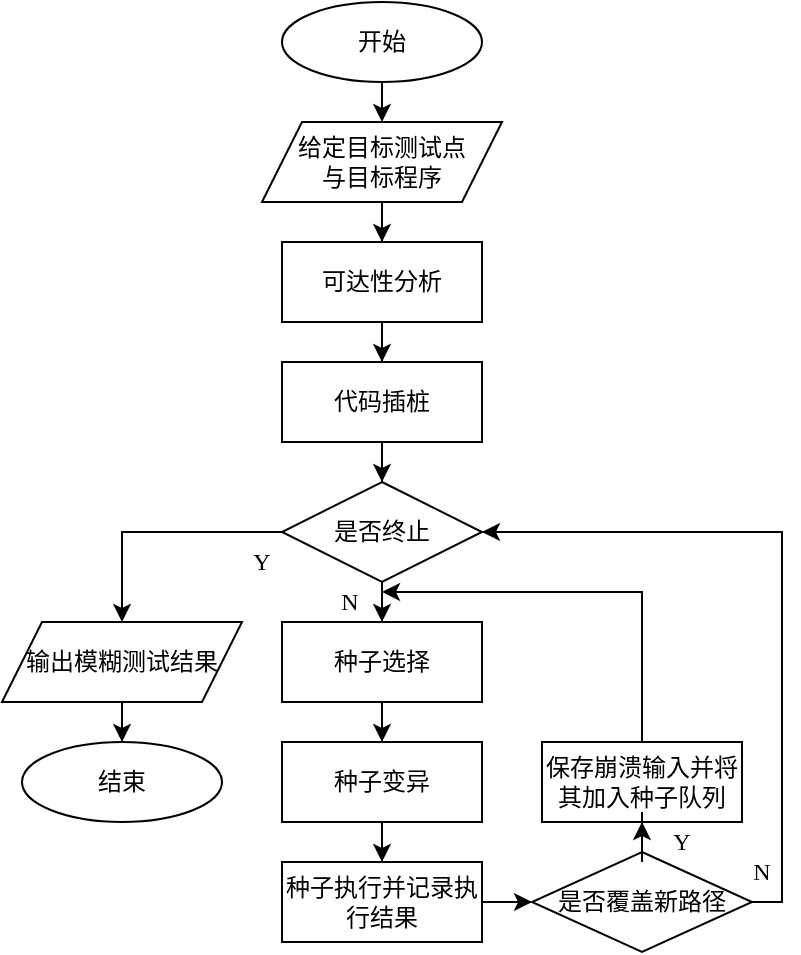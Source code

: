 <mxfile version="24.4.10" type="github">
  <diagram name="第 1 页" id="8u_tG9VJtTxgTjOydQO5">
    <mxGraphModel dx="659" dy="349" grid="1" gridSize="10" guides="1" tooltips="1" connect="1" arrows="1" fold="1" page="1" pageScale="1" pageWidth="827" pageHeight="1169" math="0" shadow="0">
      <root>
        <mxCell id="0" />
        <mxCell id="1" parent="0" />
        <mxCell id="Z7iZ7ZdkSv8AXxoUsAQW-17" value="" style="edgeStyle=orthogonalEdgeStyle;rounded=0;orthogonalLoop=1;jettySize=auto;html=1;fontFamily=宋体;fillColor=none;" parent="1" source="Z7iZ7ZdkSv8AXxoUsAQW-4" edge="1">
          <mxGeometry relative="1" as="geometry">
            <mxPoint x="440" y="100" as="targetPoint" />
          </mxGeometry>
        </mxCell>
        <mxCell id="Z7iZ7ZdkSv8AXxoUsAQW-4" value="&lt;font&gt;开始&lt;/font&gt;" style="strokeWidth=1;html=1;shape=mxgraph.flowchart.start_1;whiteSpace=wrap;fontFamily=宋体;fillColor=none;" parent="1" vertex="1">
          <mxGeometry x="390" y="40" width="100" height="40" as="geometry" />
        </mxCell>
        <mxCell id="Z7iZ7ZdkSv8AXxoUsAQW-19" value="" style="edgeStyle=orthogonalEdgeStyle;rounded=0;orthogonalLoop=1;jettySize=auto;html=1;entryX=0.5;entryY=0;entryDx=0;entryDy=0;fontFamily=宋体;fillColor=none;" parent="1" source="Z7iZ7ZdkSv8AXxoUsAQW-5" target="Z7iZ7ZdkSv8AXxoUsAQW-6" edge="1">
          <mxGeometry relative="1" as="geometry" />
        </mxCell>
        <mxCell id="Z7iZ7ZdkSv8AXxoUsAQW-5" value="&lt;font&gt;给定目标测试点&lt;/font&gt;&lt;div&gt;&lt;font&gt;与目标程序&lt;/font&gt;&lt;/div&gt;" style="shape=parallelogram;perimeter=parallelogramPerimeter;whiteSpace=wrap;html=1;fixedSize=1;fontFamily=宋体;fillColor=none;" parent="1" vertex="1">
          <mxGeometry x="380" y="100" width="120" height="40" as="geometry" />
        </mxCell>
        <mxCell id="Z7iZ7ZdkSv8AXxoUsAQW-21" value="" style="edgeStyle=orthogonalEdgeStyle;rounded=0;orthogonalLoop=1;jettySize=auto;html=1;fontFamily=宋体;fillColor=none;" parent="1" source="Z7iZ7ZdkSv8AXxoUsAQW-6" target="Z7iZ7ZdkSv8AXxoUsAQW-7" edge="1">
          <mxGeometry relative="1" as="geometry" />
        </mxCell>
        <mxCell id="Z7iZ7ZdkSv8AXxoUsAQW-6" value="可达性分析" style="rounded=0;whiteSpace=wrap;html=1;fontFamily=宋体;fillColor=none;" parent="1" vertex="1">
          <mxGeometry x="390" y="160" width="100" height="40" as="geometry" />
        </mxCell>
        <mxCell id="Z7iZ7ZdkSv8AXxoUsAQW-24" value="" style="edgeStyle=orthogonalEdgeStyle;rounded=0;orthogonalLoop=1;jettySize=auto;html=1;fontFamily=宋体;fillColor=none;" parent="1" source="Z7iZ7ZdkSv8AXxoUsAQW-7" target="Z7iZ7ZdkSv8AXxoUsAQW-9" edge="1">
          <mxGeometry relative="1" as="geometry" />
        </mxCell>
        <mxCell id="Z7iZ7ZdkSv8AXxoUsAQW-7" value="代码插桩" style="rounded=0;whiteSpace=wrap;html=1;fontFamily=宋体;fillColor=none;" parent="1" vertex="1">
          <mxGeometry x="390" y="220" width="100" height="40" as="geometry" />
        </mxCell>
        <mxCell id="Z7iZ7ZdkSv8AXxoUsAQW-25" value="" style="edgeStyle=orthogonalEdgeStyle;rounded=0;orthogonalLoop=1;jettySize=auto;html=1;fontFamily=宋体;fillColor=none;" parent="1" source="Z7iZ7ZdkSv8AXxoUsAQW-9" target="Z7iZ7ZdkSv8AXxoUsAQW-10" edge="1">
          <mxGeometry relative="1" as="geometry" />
        </mxCell>
        <mxCell id="Z7iZ7ZdkSv8AXxoUsAQW-32" style="edgeStyle=orthogonalEdgeStyle;rounded=0;orthogonalLoop=1;jettySize=auto;html=1;entryX=0.5;entryY=0;entryDx=0;entryDy=0;fontFamily=宋体;fillColor=none;" parent="1" source="Z7iZ7ZdkSv8AXxoUsAQW-9" target="Z7iZ7ZdkSv8AXxoUsAQW-40" edge="1">
          <mxGeometry relative="1" as="geometry">
            <mxPoint x="300" y="410.0" as="targetPoint" />
          </mxGeometry>
        </mxCell>
        <mxCell id="Z7iZ7ZdkSv8AXxoUsAQW-9" value="是否终止" style="rhombus;whiteSpace=wrap;html=1;fontFamily=宋体;fillColor=none;" parent="1" vertex="1">
          <mxGeometry x="390" y="280" width="100" height="50" as="geometry" />
        </mxCell>
        <mxCell id="Z7iZ7ZdkSv8AXxoUsAQW-26" value="" style="edgeStyle=orthogonalEdgeStyle;rounded=0;orthogonalLoop=1;jettySize=auto;html=1;entryX=0.5;entryY=0;entryDx=0;entryDy=0;fontFamily=宋体;fillColor=none;" parent="1" source="Z7iZ7ZdkSv8AXxoUsAQW-10" target="Z7iZ7ZdkSv8AXxoUsAQW-11" edge="1">
          <mxGeometry relative="1" as="geometry" />
        </mxCell>
        <mxCell id="Z7iZ7ZdkSv8AXxoUsAQW-10" value="种子选择" style="rounded=0;whiteSpace=wrap;html=1;fontFamily=宋体;fillColor=none;" parent="1" vertex="1">
          <mxGeometry x="390" y="350" width="100" height="40" as="geometry" />
        </mxCell>
        <mxCell id="Z7iZ7ZdkSv8AXxoUsAQW-27" value="" style="edgeStyle=orthogonalEdgeStyle;rounded=0;orthogonalLoop=1;jettySize=auto;html=1;fontFamily=宋体;fillColor=none;" parent="1" source="Z7iZ7ZdkSv8AXxoUsAQW-11" target="Z7iZ7ZdkSv8AXxoUsAQW-12" edge="1">
          <mxGeometry relative="1" as="geometry" />
        </mxCell>
        <mxCell id="Z7iZ7ZdkSv8AXxoUsAQW-11" value="种子变异" style="rounded=0;whiteSpace=wrap;html=1;fontFamily=宋体;fillColor=none;" parent="1" vertex="1">
          <mxGeometry x="390" y="410" width="100" height="40" as="geometry" />
        </mxCell>
        <mxCell id="Z7iZ7ZdkSv8AXxoUsAQW-28" value="" style="edgeStyle=orthogonalEdgeStyle;rounded=0;orthogonalLoop=1;jettySize=auto;html=1;fontFamily=宋体;fillColor=none;" parent="1" source="Z7iZ7ZdkSv8AXxoUsAQW-12" target="Z7iZ7ZdkSv8AXxoUsAQW-14" edge="1">
          <mxGeometry relative="1" as="geometry" />
        </mxCell>
        <mxCell id="Z7iZ7ZdkSv8AXxoUsAQW-12" value="种子执行并记录执行结果" style="rounded=0;whiteSpace=wrap;html=1;fontFamily=宋体;fillColor=none;" parent="1" vertex="1">
          <mxGeometry x="390" y="470" width="100" height="40" as="geometry" />
        </mxCell>
        <mxCell id="Z7iZ7ZdkSv8AXxoUsAQW-29" value="" style="edgeStyle=orthogonalEdgeStyle;rounded=0;orthogonalLoop=1;jettySize=auto;html=1;fontFamily=宋体;fillColor=none;" parent="1" source="Z7iZ7ZdkSv8AXxoUsAQW-14" target="Z7iZ7ZdkSv8AXxoUsAQW-15" edge="1">
          <mxGeometry relative="1" as="geometry" />
        </mxCell>
        <mxCell id="Z7iZ7ZdkSv8AXxoUsAQW-30" style="edgeStyle=orthogonalEdgeStyle;rounded=0;orthogonalLoop=1;jettySize=auto;html=1;entryX=1;entryY=0.5;entryDx=0;entryDy=0;fontFamily=宋体;fillColor=none;" parent="1" source="Z7iZ7ZdkSv8AXxoUsAQW-14" target="Z7iZ7ZdkSv8AXxoUsAQW-9" edge="1">
          <mxGeometry relative="1" as="geometry">
            <Array as="points">
              <mxPoint x="640" y="490" />
              <mxPoint x="640" y="305" />
            </Array>
          </mxGeometry>
        </mxCell>
        <mxCell id="Z7iZ7ZdkSv8AXxoUsAQW-14" value="是否覆盖新路径" style="rhombus;whiteSpace=wrap;html=1;fontFamily=宋体;fillColor=none;" parent="1" vertex="1">
          <mxGeometry x="515" y="465" width="110" height="50" as="geometry" />
        </mxCell>
        <mxCell id="_NSJLtg37-1zzpZOIgHz-1" style="edgeStyle=orthogonalEdgeStyle;rounded=0;orthogonalLoop=1;jettySize=auto;html=1;fillColor=none;" edge="1" parent="1" source="Z7iZ7ZdkSv8AXxoUsAQW-15">
          <mxGeometry relative="1" as="geometry">
            <mxPoint x="440" y="335" as="targetPoint" />
            <Array as="points">
              <mxPoint x="570" y="335" />
            </Array>
          </mxGeometry>
        </mxCell>
        <mxCell id="Z7iZ7ZdkSv8AXxoUsAQW-15" value="保存崩溃输入并将其加入种子队列" style="rounded=0;whiteSpace=wrap;html=1;fontFamily=宋体;fillColor=none;" parent="1" vertex="1">
          <mxGeometry x="520" y="410" width="100" height="40" as="geometry" />
        </mxCell>
        <mxCell id="Z7iZ7ZdkSv8AXxoUsAQW-34" value="" style="edgeStyle=orthogonalEdgeStyle;rounded=0;orthogonalLoop=1;jettySize=auto;html=1;exitX=0.5;exitY=1;exitDx=0;exitDy=0;fontFamily=宋体;fillColor=none;" parent="1" source="Z7iZ7ZdkSv8AXxoUsAQW-40" target="Z7iZ7ZdkSv8AXxoUsAQW-33" edge="1">
          <mxGeometry relative="1" as="geometry">
            <mxPoint x="300.034" y="460.0" as="sourcePoint" />
          </mxGeometry>
        </mxCell>
        <mxCell id="Z7iZ7ZdkSv8AXxoUsAQW-33" value="&lt;font&gt;结束&lt;/font&gt;" style="strokeWidth=1;html=1;shape=mxgraph.flowchart.start_1;whiteSpace=wrap;fontFamily=宋体;fillColor=none;" parent="1" vertex="1">
          <mxGeometry x="260" y="410" width="100" height="40" as="geometry" />
        </mxCell>
        <mxCell id="Z7iZ7ZdkSv8AXxoUsAQW-36" value="N" style="text;html=1;align=center;verticalAlign=middle;whiteSpace=wrap;rounded=0;fontFamily=宋体;fillColor=none;" parent="1" vertex="1">
          <mxGeometry x="414" y="330" width="20" height="20" as="geometry" />
        </mxCell>
        <mxCell id="Z7iZ7ZdkSv8AXxoUsAQW-37" value="N" style="text;html=1;align=center;verticalAlign=middle;whiteSpace=wrap;rounded=0;fontFamily=宋体;fillColor=none;" parent="1" vertex="1">
          <mxGeometry x="620" y="465" width="20" height="20" as="geometry" />
        </mxCell>
        <mxCell id="Z7iZ7ZdkSv8AXxoUsAQW-38" value="Y" style="text;html=1;align=center;verticalAlign=middle;whiteSpace=wrap;rounded=0;fontFamily=宋体;fillColor=none;" parent="1" vertex="1">
          <mxGeometry x="370" y="310" width="20" height="20" as="geometry" />
        </mxCell>
        <mxCell id="Z7iZ7ZdkSv8AXxoUsAQW-39" value="Y" style="text;html=1;align=center;verticalAlign=middle;whiteSpace=wrap;rounded=0;fontFamily=宋体;fillColor=none;" parent="1" vertex="1">
          <mxGeometry x="580" y="450" width="20" height="20" as="geometry" />
        </mxCell>
        <mxCell id="Z7iZ7ZdkSv8AXxoUsAQW-40" value="输出模糊测试结果" style="shape=parallelogram;perimeter=parallelogramPerimeter;whiteSpace=wrap;html=1;fixedSize=1;fontFamily=宋体;fillColor=none;" parent="1" vertex="1">
          <mxGeometry x="250" y="350" width="120" height="40" as="geometry" />
        </mxCell>
      </root>
    </mxGraphModel>
  </diagram>
</mxfile>
